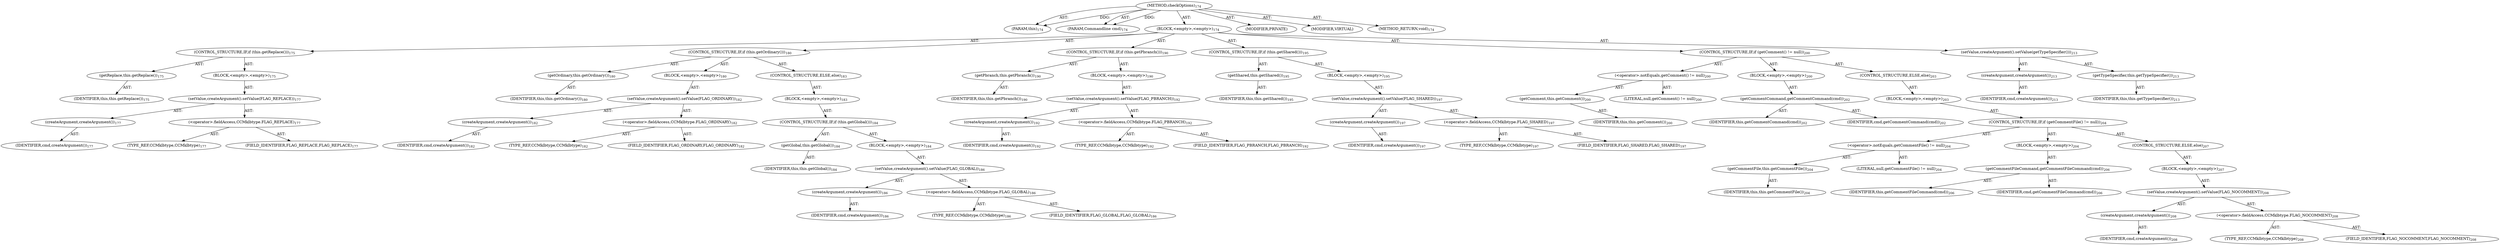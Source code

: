 digraph "checkOptions" {  
"111669149697" [label = <(METHOD,checkOptions)<SUB>174</SUB>> ]
"115964116993" [label = <(PARAM,this)<SUB>174</SUB>> ]
"115964116997" [label = <(PARAM,Commandline cmd)<SUB>174</SUB>> ]
"25769803781" [label = <(BLOCK,&lt;empty&gt;,&lt;empty&gt;)<SUB>174</SUB>> ]
"47244640258" [label = <(CONTROL_STRUCTURE,IF,if (this.getReplace()))<SUB>175</SUB>> ]
"30064771099" [label = <(getReplace,this.getReplace())<SUB>175</SUB>> ]
"68719476741" [label = <(IDENTIFIER,this,this.getReplace())<SUB>175</SUB>> ]
"25769803782" [label = <(BLOCK,&lt;empty&gt;,&lt;empty&gt;)<SUB>175</SUB>> ]
"30064771100" [label = <(setValue,createArgument().setValue(FLAG_REPLACE))<SUB>177</SUB>> ]
"30064771101" [label = <(createArgument,createArgument())<SUB>177</SUB>> ]
"68719476780" [label = <(IDENTIFIER,cmd,createArgument())<SUB>177</SUB>> ]
"30064771102" [label = <(&lt;operator&gt;.fieldAccess,CCMklbtype.FLAG_REPLACE)<SUB>177</SUB>> ]
"180388626432" [label = <(TYPE_REF,CCMklbtype,CCMklbtype)<SUB>177</SUB>> ]
"55834574848" [label = <(FIELD_IDENTIFIER,FLAG_REPLACE,FLAG_REPLACE)<SUB>177</SUB>> ]
"47244640259" [label = <(CONTROL_STRUCTURE,IF,if (this.getOrdinary()))<SUB>180</SUB>> ]
"30064771103" [label = <(getOrdinary,this.getOrdinary())<SUB>180</SUB>> ]
"68719476742" [label = <(IDENTIFIER,this,this.getOrdinary())<SUB>180</SUB>> ]
"25769803783" [label = <(BLOCK,&lt;empty&gt;,&lt;empty&gt;)<SUB>180</SUB>> ]
"30064771104" [label = <(setValue,createArgument().setValue(FLAG_ORDINARY))<SUB>182</SUB>> ]
"30064771105" [label = <(createArgument,createArgument())<SUB>182</SUB>> ]
"68719476781" [label = <(IDENTIFIER,cmd,createArgument())<SUB>182</SUB>> ]
"30064771106" [label = <(&lt;operator&gt;.fieldAccess,CCMklbtype.FLAG_ORDINARY)<SUB>182</SUB>> ]
"180388626433" [label = <(TYPE_REF,CCMklbtype,CCMklbtype)<SUB>182</SUB>> ]
"55834574849" [label = <(FIELD_IDENTIFIER,FLAG_ORDINARY,FLAG_ORDINARY)<SUB>182</SUB>> ]
"47244640260" [label = <(CONTROL_STRUCTURE,ELSE,else)<SUB>183</SUB>> ]
"25769803784" [label = <(BLOCK,&lt;empty&gt;,&lt;empty&gt;)<SUB>183</SUB>> ]
"47244640261" [label = <(CONTROL_STRUCTURE,IF,if (this.getGlobal()))<SUB>184</SUB>> ]
"30064771107" [label = <(getGlobal,this.getGlobal())<SUB>184</SUB>> ]
"68719476743" [label = <(IDENTIFIER,this,this.getGlobal())<SUB>184</SUB>> ]
"25769803785" [label = <(BLOCK,&lt;empty&gt;,&lt;empty&gt;)<SUB>184</SUB>> ]
"30064771108" [label = <(setValue,createArgument().setValue(FLAG_GLOBAL))<SUB>186</SUB>> ]
"30064771109" [label = <(createArgument,createArgument())<SUB>186</SUB>> ]
"68719476782" [label = <(IDENTIFIER,cmd,createArgument())<SUB>186</SUB>> ]
"30064771110" [label = <(&lt;operator&gt;.fieldAccess,CCMklbtype.FLAG_GLOBAL)<SUB>186</SUB>> ]
"180388626434" [label = <(TYPE_REF,CCMklbtype,CCMklbtype)<SUB>186</SUB>> ]
"55834574850" [label = <(FIELD_IDENTIFIER,FLAG_GLOBAL,FLAG_GLOBAL)<SUB>186</SUB>> ]
"47244640262" [label = <(CONTROL_STRUCTURE,IF,if (this.getPbranch()))<SUB>190</SUB>> ]
"30064771111" [label = <(getPbranch,this.getPbranch())<SUB>190</SUB>> ]
"68719476744" [label = <(IDENTIFIER,this,this.getPbranch())<SUB>190</SUB>> ]
"25769803786" [label = <(BLOCK,&lt;empty&gt;,&lt;empty&gt;)<SUB>190</SUB>> ]
"30064771112" [label = <(setValue,createArgument().setValue(FLAG_PBRANCH))<SUB>192</SUB>> ]
"30064771113" [label = <(createArgument,createArgument())<SUB>192</SUB>> ]
"68719476783" [label = <(IDENTIFIER,cmd,createArgument())<SUB>192</SUB>> ]
"30064771114" [label = <(&lt;operator&gt;.fieldAccess,CCMklbtype.FLAG_PBRANCH)<SUB>192</SUB>> ]
"180388626435" [label = <(TYPE_REF,CCMklbtype,CCMklbtype)<SUB>192</SUB>> ]
"55834574851" [label = <(FIELD_IDENTIFIER,FLAG_PBRANCH,FLAG_PBRANCH)<SUB>192</SUB>> ]
"47244640263" [label = <(CONTROL_STRUCTURE,IF,if (this.getShared()))<SUB>195</SUB>> ]
"30064771115" [label = <(getShared,this.getShared())<SUB>195</SUB>> ]
"68719476745" [label = <(IDENTIFIER,this,this.getShared())<SUB>195</SUB>> ]
"25769803787" [label = <(BLOCK,&lt;empty&gt;,&lt;empty&gt;)<SUB>195</SUB>> ]
"30064771116" [label = <(setValue,createArgument().setValue(FLAG_SHARED))<SUB>197</SUB>> ]
"30064771117" [label = <(createArgument,createArgument())<SUB>197</SUB>> ]
"68719476784" [label = <(IDENTIFIER,cmd,createArgument())<SUB>197</SUB>> ]
"30064771118" [label = <(&lt;operator&gt;.fieldAccess,CCMklbtype.FLAG_SHARED)<SUB>197</SUB>> ]
"180388626436" [label = <(TYPE_REF,CCMklbtype,CCMklbtype)<SUB>197</SUB>> ]
"55834574852" [label = <(FIELD_IDENTIFIER,FLAG_SHARED,FLAG_SHARED)<SUB>197</SUB>> ]
"47244640264" [label = <(CONTROL_STRUCTURE,IF,if (getComment() != null))<SUB>200</SUB>> ]
"30064771119" [label = <(&lt;operator&gt;.notEquals,getComment() != null)<SUB>200</SUB>> ]
"30064771120" [label = <(getComment,this.getComment())<SUB>200</SUB>> ]
"68719476746" [label = <(IDENTIFIER,this,this.getComment())<SUB>200</SUB>> ]
"90194313220" [label = <(LITERAL,null,getComment() != null)<SUB>200</SUB>> ]
"25769803788" [label = <(BLOCK,&lt;empty&gt;,&lt;empty&gt;)<SUB>200</SUB>> ]
"30064771121" [label = <(getCommentCommand,getCommentCommand(cmd))<SUB>202</SUB>> ]
"68719476747" [label = <(IDENTIFIER,this,getCommentCommand(cmd))<SUB>202</SUB>> ]
"68719476785" [label = <(IDENTIFIER,cmd,getCommentCommand(cmd))<SUB>202</SUB>> ]
"47244640265" [label = <(CONTROL_STRUCTURE,ELSE,else)<SUB>203</SUB>> ]
"25769803789" [label = <(BLOCK,&lt;empty&gt;,&lt;empty&gt;)<SUB>203</SUB>> ]
"47244640266" [label = <(CONTROL_STRUCTURE,IF,if (getCommentFile() != null))<SUB>204</SUB>> ]
"30064771122" [label = <(&lt;operator&gt;.notEquals,getCommentFile() != null)<SUB>204</SUB>> ]
"30064771123" [label = <(getCommentFile,this.getCommentFile())<SUB>204</SUB>> ]
"68719476748" [label = <(IDENTIFIER,this,this.getCommentFile())<SUB>204</SUB>> ]
"90194313221" [label = <(LITERAL,null,getCommentFile() != null)<SUB>204</SUB>> ]
"25769803790" [label = <(BLOCK,&lt;empty&gt;,&lt;empty&gt;)<SUB>204</SUB>> ]
"30064771124" [label = <(getCommentFileCommand,getCommentFileCommand(cmd))<SUB>206</SUB>> ]
"68719476749" [label = <(IDENTIFIER,this,getCommentFileCommand(cmd))<SUB>206</SUB>> ]
"68719476786" [label = <(IDENTIFIER,cmd,getCommentFileCommand(cmd))<SUB>206</SUB>> ]
"47244640267" [label = <(CONTROL_STRUCTURE,ELSE,else)<SUB>207</SUB>> ]
"25769803791" [label = <(BLOCK,&lt;empty&gt;,&lt;empty&gt;)<SUB>207</SUB>> ]
"30064771125" [label = <(setValue,createArgument().setValue(FLAG_NOCOMMENT))<SUB>208</SUB>> ]
"30064771126" [label = <(createArgument,createArgument())<SUB>208</SUB>> ]
"68719476787" [label = <(IDENTIFIER,cmd,createArgument())<SUB>208</SUB>> ]
"30064771127" [label = <(&lt;operator&gt;.fieldAccess,CCMklbtype.FLAG_NOCOMMENT)<SUB>208</SUB>> ]
"180388626437" [label = <(TYPE_REF,CCMklbtype,CCMklbtype)<SUB>208</SUB>> ]
"55834574853" [label = <(FIELD_IDENTIFIER,FLAG_NOCOMMENT,FLAG_NOCOMMENT)<SUB>208</SUB>> ]
"30064771128" [label = <(setValue,createArgument().setValue(getTypeSpecifier()))<SUB>213</SUB>> ]
"30064771129" [label = <(createArgument,createArgument())<SUB>213</SUB>> ]
"68719476788" [label = <(IDENTIFIER,cmd,createArgument())<SUB>213</SUB>> ]
"30064771130" [label = <(getTypeSpecifier,this.getTypeSpecifier())<SUB>213</SUB>> ]
"68719476750" [label = <(IDENTIFIER,this,this.getTypeSpecifier())<SUB>213</SUB>> ]
"133143986187" [label = <(MODIFIER,PRIVATE)> ]
"133143986188" [label = <(MODIFIER,VIRTUAL)> ]
"128849018881" [label = <(METHOD_RETURN,void)<SUB>174</SUB>> ]
  "111669149697" -> "115964116993"  [ label = "AST: "] 
  "111669149697" -> "115964116997"  [ label = "AST: "] 
  "111669149697" -> "25769803781"  [ label = "AST: "] 
  "111669149697" -> "133143986187"  [ label = "AST: "] 
  "111669149697" -> "133143986188"  [ label = "AST: "] 
  "111669149697" -> "128849018881"  [ label = "AST: "] 
  "25769803781" -> "47244640258"  [ label = "AST: "] 
  "25769803781" -> "47244640259"  [ label = "AST: "] 
  "25769803781" -> "47244640262"  [ label = "AST: "] 
  "25769803781" -> "47244640263"  [ label = "AST: "] 
  "25769803781" -> "47244640264"  [ label = "AST: "] 
  "25769803781" -> "30064771128"  [ label = "AST: "] 
  "47244640258" -> "30064771099"  [ label = "AST: "] 
  "47244640258" -> "25769803782"  [ label = "AST: "] 
  "30064771099" -> "68719476741"  [ label = "AST: "] 
  "25769803782" -> "30064771100"  [ label = "AST: "] 
  "30064771100" -> "30064771101"  [ label = "AST: "] 
  "30064771100" -> "30064771102"  [ label = "AST: "] 
  "30064771101" -> "68719476780"  [ label = "AST: "] 
  "30064771102" -> "180388626432"  [ label = "AST: "] 
  "30064771102" -> "55834574848"  [ label = "AST: "] 
  "47244640259" -> "30064771103"  [ label = "AST: "] 
  "47244640259" -> "25769803783"  [ label = "AST: "] 
  "47244640259" -> "47244640260"  [ label = "AST: "] 
  "30064771103" -> "68719476742"  [ label = "AST: "] 
  "25769803783" -> "30064771104"  [ label = "AST: "] 
  "30064771104" -> "30064771105"  [ label = "AST: "] 
  "30064771104" -> "30064771106"  [ label = "AST: "] 
  "30064771105" -> "68719476781"  [ label = "AST: "] 
  "30064771106" -> "180388626433"  [ label = "AST: "] 
  "30064771106" -> "55834574849"  [ label = "AST: "] 
  "47244640260" -> "25769803784"  [ label = "AST: "] 
  "25769803784" -> "47244640261"  [ label = "AST: "] 
  "47244640261" -> "30064771107"  [ label = "AST: "] 
  "47244640261" -> "25769803785"  [ label = "AST: "] 
  "30064771107" -> "68719476743"  [ label = "AST: "] 
  "25769803785" -> "30064771108"  [ label = "AST: "] 
  "30064771108" -> "30064771109"  [ label = "AST: "] 
  "30064771108" -> "30064771110"  [ label = "AST: "] 
  "30064771109" -> "68719476782"  [ label = "AST: "] 
  "30064771110" -> "180388626434"  [ label = "AST: "] 
  "30064771110" -> "55834574850"  [ label = "AST: "] 
  "47244640262" -> "30064771111"  [ label = "AST: "] 
  "47244640262" -> "25769803786"  [ label = "AST: "] 
  "30064771111" -> "68719476744"  [ label = "AST: "] 
  "25769803786" -> "30064771112"  [ label = "AST: "] 
  "30064771112" -> "30064771113"  [ label = "AST: "] 
  "30064771112" -> "30064771114"  [ label = "AST: "] 
  "30064771113" -> "68719476783"  [ label = "AST: "] 
  "30064771114" -> "180388626435"  [ label = "AST: "] 
  "30064771114" -> "55834574851"  [ label = "AST: "] 
  "47244640263" -> "30064771115"  [ label = "AST: "] 
  "47244640263" -> "25769803787"  [ label = "AST: "] 
  "30064771115" -> "68719476745"  [ label = "AST: "] 
  "25769803787" -> "30064771116"  [ label = "AST: "] 
  "30064771116" -> "30064771117"  [ label = "AST: "] 
  "30064771116" -> "30064771118"  [ label = "AST: "] 
  "30064771117" -> "68719476784"  [ label = "AST: "] 
  "30064771118" -> "180388626436"  [ label = "AST: "] 
  "30064771118" -> "55834574852"  [ label = "AST: "] 
  "47244640264" -> "30064771119"  [ label = "AST: "] 
  "47244640264" -> "25769803788"  [ label = "AST: "] 
  "47244640264" -> "47244640265"  [ label = "AST: "] 
  "30064771119" -> "30064771120"  [ label = "AST: "] 
  "30064771119" -> "90194313220"  [ label = "AST: "] 
  "30064771120" -> "68719476746"  [ label = "AST: "] 
  "25769803788" -> "30064771121"  [ label = "AST: "] 
  "30064771121" -> "68719476747"  [ label = "AST: "] 
  "30064771121" -> "68719476785"  [ label = "AST: "] 
  "47244640265" -> "25769803789"  [ label = "AST: "] 
  "25769803789" -> "47244640266"  [ label = "AST: "] 
  "47244640266" -> "30064771122"  [ label = "AST: "] 
  "47244640266" -> "25769803790"  [ label = "AST: "] 
  "47244640266" -> "47244640267"  [ label = "AST: "] 
  "30064771122" -> "30064771123"  [ label = "AST: "] 
  "30064771122" -> "90194313221"  [ label = "AST: "] 
  "30064771123" -> "68719476748"  [ label = "AST: "] 
  "25769803790" -> "30064771124"  [ label = "AST: "] 
  "30064771124" -> "68719476749"  [ label = "AST: "] 
  "30064771124" -> "68719476786"  [ label = "AST: "] 
  "47244640267" -> "25769803791"  [ label = "AST: "] 
  "25769803791" -> "30064771125"  [ label = "AST: "] 
  "30064771125" -> "30064771126"  [ label = "AST: "] 
  "30064771125" -> "30064771127"  [ label = "AST: "] 
  "30064771126" -> "68719476787"  [ label = "AST: "] 
  "30064771127" -> "180388626437"  [ label = "AST: "] 
  "30064771127" -> "55834574853"  [ label = "AST: "] 
  "30064771128" -> "30064771129"  [ label = "AST: "] 
  "30064771128" -> "30064771130"  [ label = "AST: "] 
  "30064771129" -> "68719476788"  [ label = "AST: "] 
  "30064771130" -> "68719476750"  [ label = "AST: "] 
  "111669149697" -> "115964116993"  [ label = "DDG: "] 
  "111669149697" -> "115964116997"  [ label = "DDG: "] 
}
